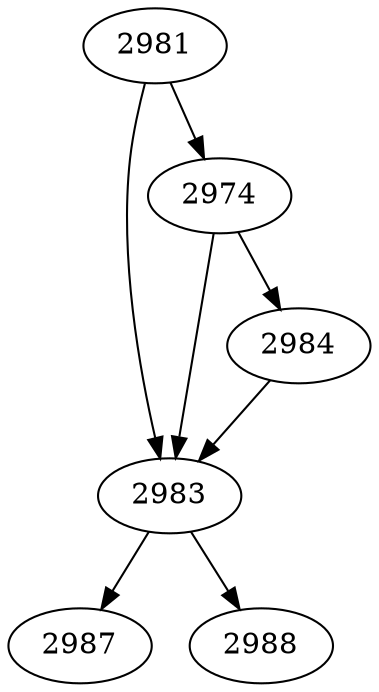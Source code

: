strict digraph  {
2981;
2983;
2984;
2987;
2988;
2974;
2981 -> 2983;
2981 -> 2974;
2983 -> 2987;
2983 -> 2988;
2984 -> 2983;
2974 -> 2983;
2974 -> 2984;
}
